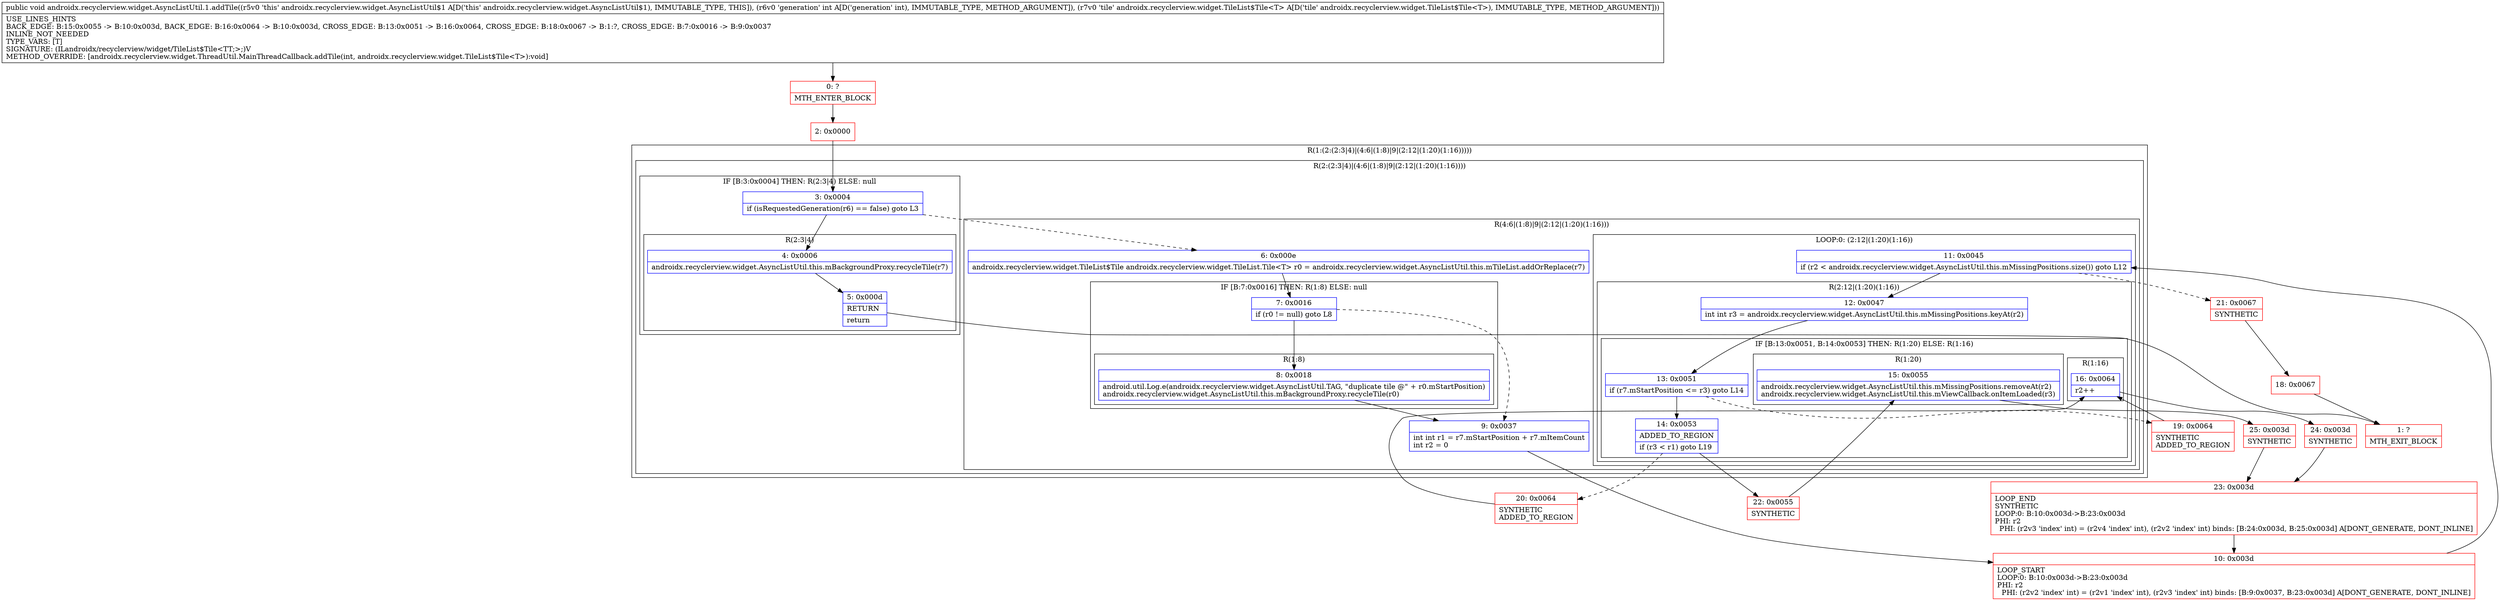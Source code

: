 digraph "CFG forandroidx.recyclerview.widget.AsyncListUtil.1.addTile(ILandroidx\/recyclerview\/widget\/TileList$Tile;)V" {
subgraph cluster_Region_1321389759 {
label = "R(1:(2:(2:3|4)|(4:6|(1:8)|9|(2:12|(1:20)(1:16)))))";
node [shape=record,color=blue];
subgraph cluster_Region_226948232 {
label = "R(2:(2:3|4)|(4:6|(1:8)|9|(2:12|(1:20)(1:16))))";
node [shape=record,color=blue];
subgraph cluster_IfRegion_82510752 {
label = "IF [B:3:0x0004] THEN: R(2:3|4) ELSE: null";
node [shape=record,color=blue];
Node_3 [shape=record,label="{3\:\ 0x0004|if (isRequestedGeneration(r6) == false) goto L3\l}"];
subgraph cluster_Region_762417502 {
label = "R(2:3|4)";
node [shape=record,color=blue];
Node_4 [shape=record,label="{4\:\ 0x0006|androidx.recyclerview.widget.AsyncListUtil.this.mBackgroundProxy.recycleTile(r7)\l}"];
Node_5 [shape=record,label="{5\:\ 0x000d|RETURN\l|return\l}"];
}
}
subgraph cluster_Region_1019299952 {
label = "R(4:6|(1:8)|9|(2:12|(1:20)(1:16)))";
node [shape=record,color=blue];
Node_6 [shape=record,label="{6\:\ 0x000e|androidx.recyclerview.widget.TileList$Tile androidx.recyclerview.widget.TileList.Tile\<T\> r0 = androidx.recyclerview.widget.AsyncListUtil.this.mTileList.addOrReplace(r7)\l}"];
subgraph cluster_IfRegion_1330422449 {
label = "IF [B:7:0x0016] THEN: R(1:8) ELSE: null";
node [shape=record,color=blue];
Node_7 [shape=record,label="{7\:\ 0x0016|if (r0 != null) goto L8\l}"];
subgraph cluster_Region_1333772646 {
label = "R(1:8)";
node [shape=record,color=blue];
Node_8 [shape=record,label="{8\:\ 0x0018|android.util.Log.e(androidx.recyclerview.widget.AsyncListUtil.TAG, \"duplicate tile @\" + r0.mStartPosition)\landroidx.recyclerview.widget.AsyncListUtil.this.mBackgroundProxy.recycleTile(r0)\l}"];
}
}
Node_9 [shape=record,label="{9\:\ 0x0037|int int r1 = r7.mStartPosition + r7.mItemCount\lint r2 = 0\l}"];
subgraph cluster_LoopRegion_1094404385 {
label = "LOOP:0: (2:12|(1:20)(1:16))";
node [shape=record,color=blue];
Node_11 [shape=record,label="{11\:\ 0x0045|if (r2 \< androidx.recyclerview.widget.AsyncListUtil.this.mMissingPositions.size()) goto L12\l}"];
subgraph cluster_Region_1887360145 {
label = "R(2:12|(1:20)(1:16))";
node [shape=record,color=blue];
Node_12 [shape=record,label="{12\:\ 0x0047|int int r3 = androidx.recyclerview.widget.AsyncListUtil.this.mMissingPositions.keyAt(r2)\l}"];
subgraph cluster_IfRegion_1576826580 {
label = "IF [B:13:0x0051, B:14:0x0053] THEN: R(1:20) ELSE: R(1:16)";
node [shape=record,color=blue];
Node_13 [shape=record,label="{13\:\ 0x0051|if (r7.mStartPosition \<= r3) goto L14\l}"];
Node_14 [shape=record,label="{14\:\ 0x0053|ADDED_TO_REGION\l|if (r3 \< r1) goto L19\l}"];
subgraph cluster_Region_1309300380 {
label = "R(1:20)";
node [shape=record,color=blue];
Node_15 [shape=record,label="{15\:\ 0x0055|androidx.recyclerview.widget.AsyncListUtil.this.mMissingPositions.removeAt(r2)\landroidx.recyclerview.widget.AsyncListUtil.this.mViewCallback.onItemLoaded(r3)\l}"];
}
subgraph cluster_Region_1799890899 {
label = "R(1:16)";
node [shape=record,color=blue];
Node_16 [shape=record,label="{16\:\ 0x0064|r2++\l}"];
}
}
}
}
}
}
}
Node_0 [shape=record,color=red,label="{0\:\ ?|MTH_ENTER_BLOCK\l}"];
Node_2 [shape=record,color=red,label="{2\:\ 0x0000}"];
Node_1 [shape=record,color=red,label="{1\:\ ?|MTH_EXIT_BLOCK\l}"];
Node_10 [shape=record,color=red,label="{10\:\ 0x003d|LOOP_START\lLOOP:0: B:10:0x003d\-\>B:23:0x003d\lPHI: r2 \l  PHI: (r2v2 'index' int) = (r2v1 'index' int), (r2v3 'index' int) binds: [B:9:0x0037, B:23:0x003d] A[DONT_GENERATE, DONT_INLINE]\l}"];
Node_20 [shape=record,color=red,label="{20\:\ 0x0064|SYNTHETIC\lADDED_TO_REGION\l}"];
Node_24 [shape=record,color=red,label="{24\:\ 0x003d|SYNTHETIC\l}"];
Node_23 [shape=record,color=red,label="{23\:\ 0x003d|LOOP_END\lSYNTHETIC\lLOOP:0: B:10:0x003d\-\>B:23:0x003d\lPHI: r2 \l  PHI: (r2v3 'index' int) = (r2v4 'index' int), (r2v2 'index' int) binds: [B:24:0x003d, B:25:0x003d] A[DONT_GENERATE, DONT_INLINE]\l}"];
Node_22 [shape=record,color=red,label="{22\:\ 0x0055|SYNTHETIC\l}"];
Node_25 [shape=record,color=red,label="{25\:\ 0x003d|SYNTHETIC\l}"];
Node_19 [shape=record,color=red,label="{19\:\ 0x0064|SYNTHETIC\lADDED_TO_REGION\l}"];
Node_21 [shape=record,color=red,label="{21\:\ 0x0067|SYNTHETIC\l}"];
Node_18 [shape=record,color=red,label="{18\:\ 0x0067}"];
MethodNode[shape=record,label="{public void androidx.recyclerview.widget.AsyncListUtil.1.addTile((r5v0 'this' androidx.recyclerview.widget.AsyncListUtil$1 A[D('this' androidx.recyclerview.widget.AsyncListUtil$1), IMMUTABLE_TYPE, THIS]), (r6v0 'generation' int A[D('generation' int), IMMUTABLE_TYPE, METHOD_ARGUMENT]), (r7v0 'tile' androidx.recyclerview.widget.TileList$Tile\<T\> A[D('tile' androidx.recyclerview.widget.TileList$Tile\<T\>), IMMUTABLE_TYPE, METHOD_ARGUMENT]))  | USE_LINES_HINTS\lBACK_EDGE: B:15:0x0055 \-\> B:10:0x003d, BACK_EDGE: B:16:0x0064 \-\> B:10:0x003d, CROSS_EDGE: B:13:0x0051 \-\> B:16:0x0064, CROSS_EDGE: B:18:0x0067 \-\> B:1:?, CROSS_EDGE: B:7:0x0016 \-\> B:9:0x0037\lINLINE_NOT_NEEDED\lTYPE_VARS: [T]\lSIGNATURE: (ILandroidx\/recyclerview\/widget\/TileList$Tile\<TT;\>;)V\lMETHOD_OVERRIDE: [androidx.recyclerview.widget.ThreadUtil.MainThreadCallback.addTile(int, androidx.recyclerview.widget.TileList$Tile\<T\>):void]\l}"];
MethodNode -> Node_0;Node_3 -> Node_4;
Node_3 -> Node_6[style=dashed];
Node_4 -> Node_5;
Node_5 -> Node_1;
Node_6 -> Node_7;
Node_7 -> Node_8;
Node_7 -> Node_9[style=dashed];
Node_8 -> Node_9;
Node_9 -> Node_10;
Node_11 -> Node_12;
Node_11 -> Node_21[style=dashed];
Node_12 -> Node_13;
Node_13 -> Node_14;
Node_13 -> Node_19[style=dashed];
Node_14 -> Node_20[style=dashed];
Node_14 -> Node_22;
Node_15 -> Node_25;
Node_16 -> Node_24;
Node_0 -> Node_2;
Node_2 -> Node_3;
Node_10 -> Node_11;
Node_20 -> Node_16;
Node_24 -> Node_23;
Node_23 -> Node_10;
Node_22 -> Node_15;
Node_25 -> Node_23;
Node_19 -> Node_16;
Node_21 -> Node_18;
Node_18 -> Node_1;
}

